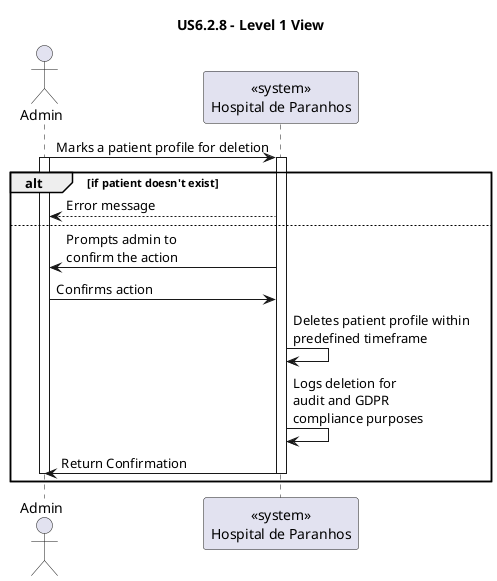 ' 
' User Story: As an Admin,  I want to register new backoffice users (e.g., doctors, nurses, technicians, admins) via an out-of-band process, so that they can access the backoffice system with appropriate permissions.
'
' Acceptance Criteria:
' 
' - Backoffice users (e.g., doctors, nurses, technicians) are registered by an Admin via an internal process, not via self-registration.
' - Admin assigns roles (e.g., Doctor, Nurse, Technician) during the registration process.
' - Registered users receive a one-time setup link via email to set their password and activate their account.
' - The system enforces strong password requirements for security.
' - A confirmation email is sent to verify the user’s registration.

@startuml

title US6.2.8 - Level 1 View

actor Admin as U
participant "<<system>>\nHospital de Paranhos" as web

U -> web : Marks a patient profile for deletion
activate U
activate web
alt if patient doesn't exist
web --> U : Error message
else
web -> U : Prompts admin to\nconfirm the action
U -> web : Confirms action
web -> web : Deletes patient profile within\npredefined timeframe
web -> web : Logs deletion for\naudit and GDPR\ncompliance purposes
web -> U : Return Confirmation
deactivate web
deactivate U
end

' E a parte do email?



@enduml